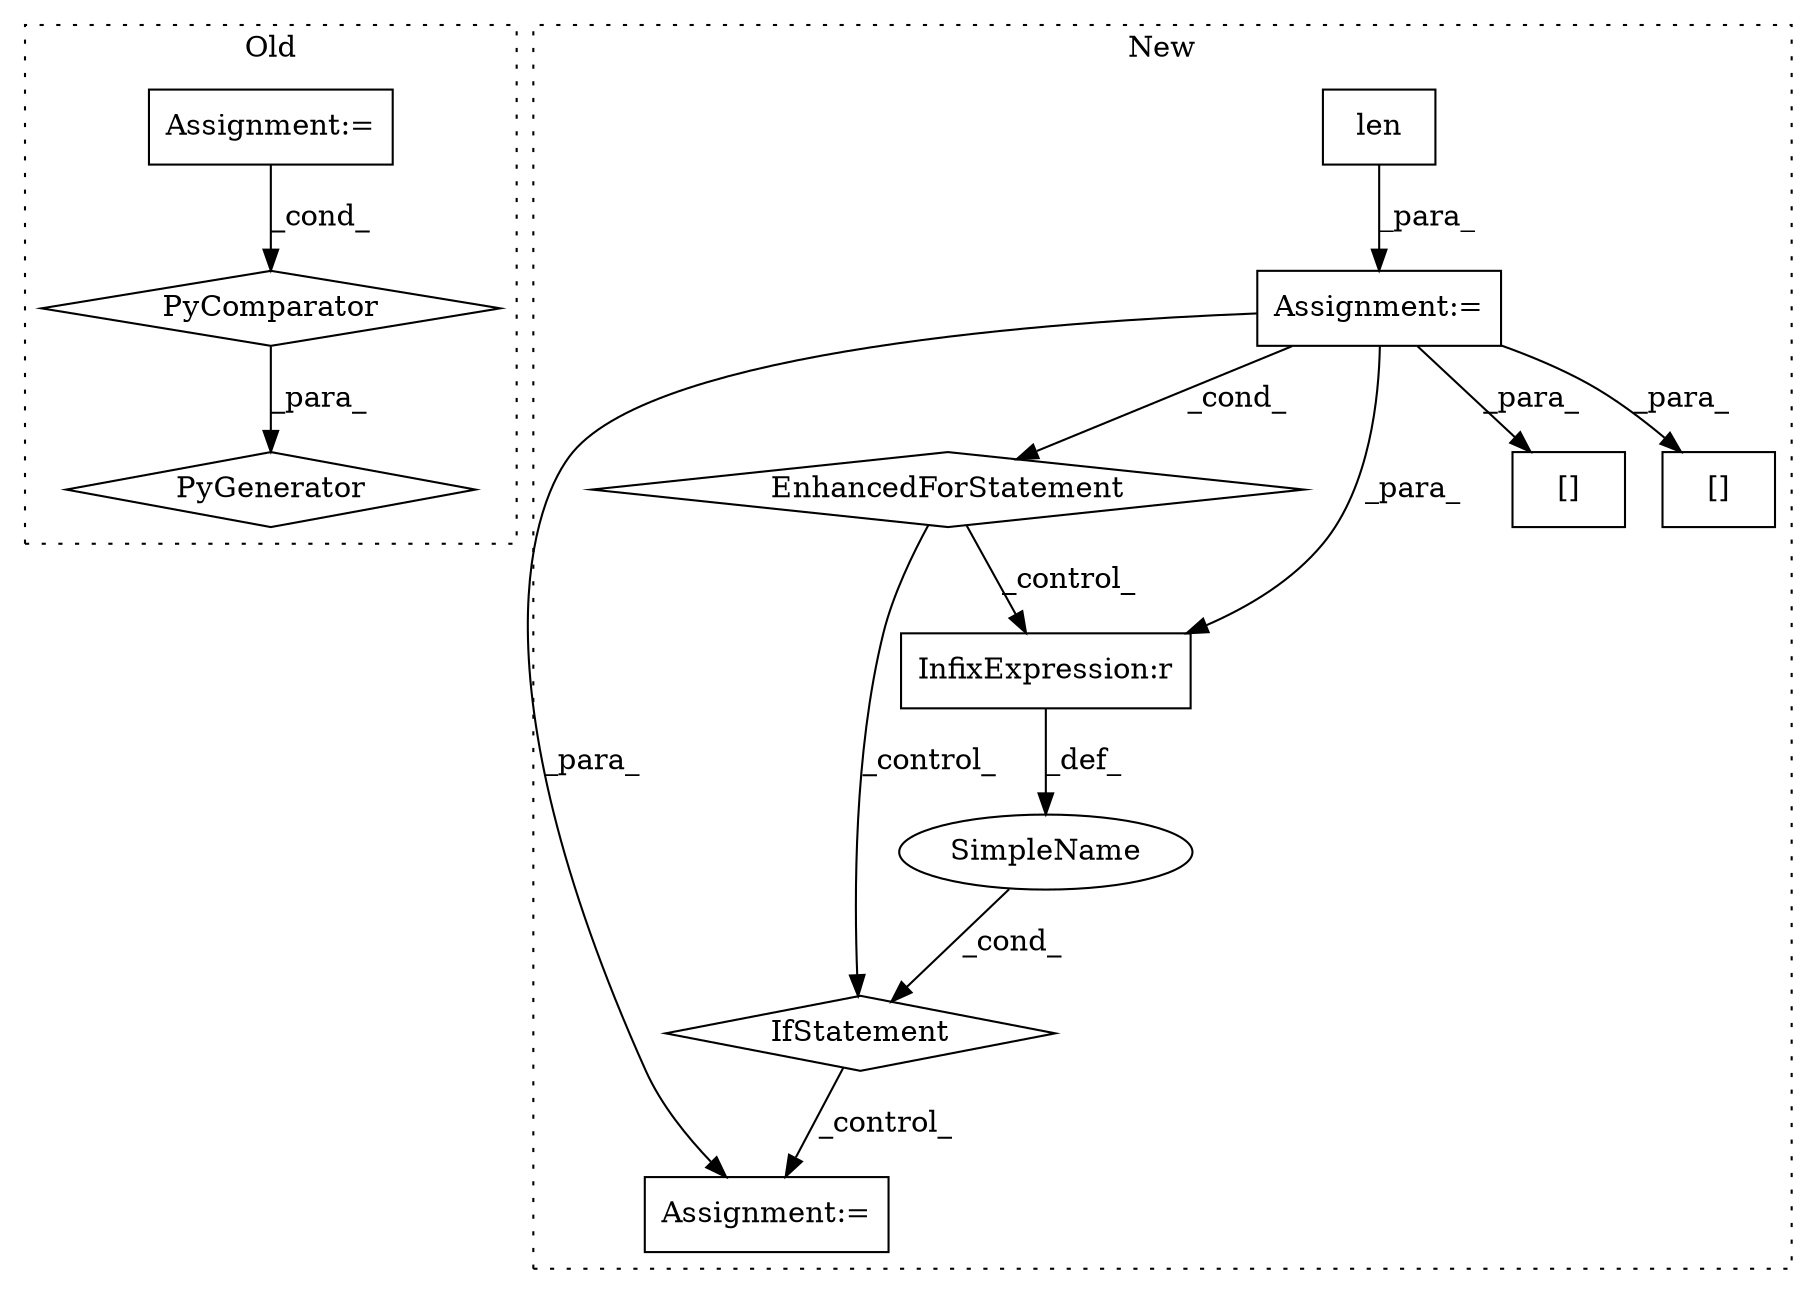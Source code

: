 digraph G {
subgraph cluster0 {
1 [label="PyGenerator" a="107" s="1297" l="110" shape="diamond"];
3 [label="PyComparator" a="113" s="1377" l="24" shape="diamond"];
4 [label="Assignment:=" a="7" s="1377" l="24" shape="box"];
label = "Old";
style="dotted";
}
subgraph cluster1 {
2 [label="IfStatement" a="25" s="642,663" l="4,2" shape="diamond"];
5 [label="Assignment:=" a="7" s="684" l="1" shape="box"];
6 [label="SimpleName" a="42" s="" l="" shape="ellipse"];
7 [label="InfixExpression:r" a="27" s="651" l="3" shape="box"];
8 [label="EnhancedForStatement" a="70" s="287,371" l="53,2" shape="diamond"];
9 [label="Assignment:=" a="7" s="287,371" l="53,2" shape="box"];
10 [label="[]" a="2" s="586,596" l="7,1" shape="box"];
11 [label="len" a="32" s="361,369" l="4,1" shape="box"];
12 [label="[]" a="2" s="511,527" l="13,1" shape="box"];
label = "New";
style="dotted";
}
2 -> 5 [label="_control_"];
3 -> 1 [label="_para_"];
4 -> 3 [label="_cond_"];
6 -> 2 [label="_cond_"];
7 -> 6 [label="_def_"];
8 -> 2 [label="_control_"];
8 -> 7 [label="_control_"];
9 -> 7 [label="_para_"];
9 -> 12 [label="_para_"];
9 -> 5 [label="_para_"];
9 -> 8 [label="_cond_"];
9 -> 10 [label="_para_"];
11 -> 9 [label="_para_"];
}